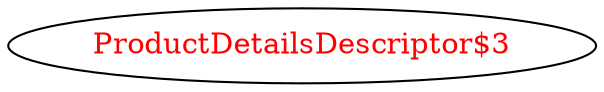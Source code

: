 digraph dependencyGraph {
 concentrate=true;
 ranksep="2.0";
 rankdir="LR"; 
 splines="ortho";
"ProductDetailsDescriptor$3" [fontcolor="red"];
}